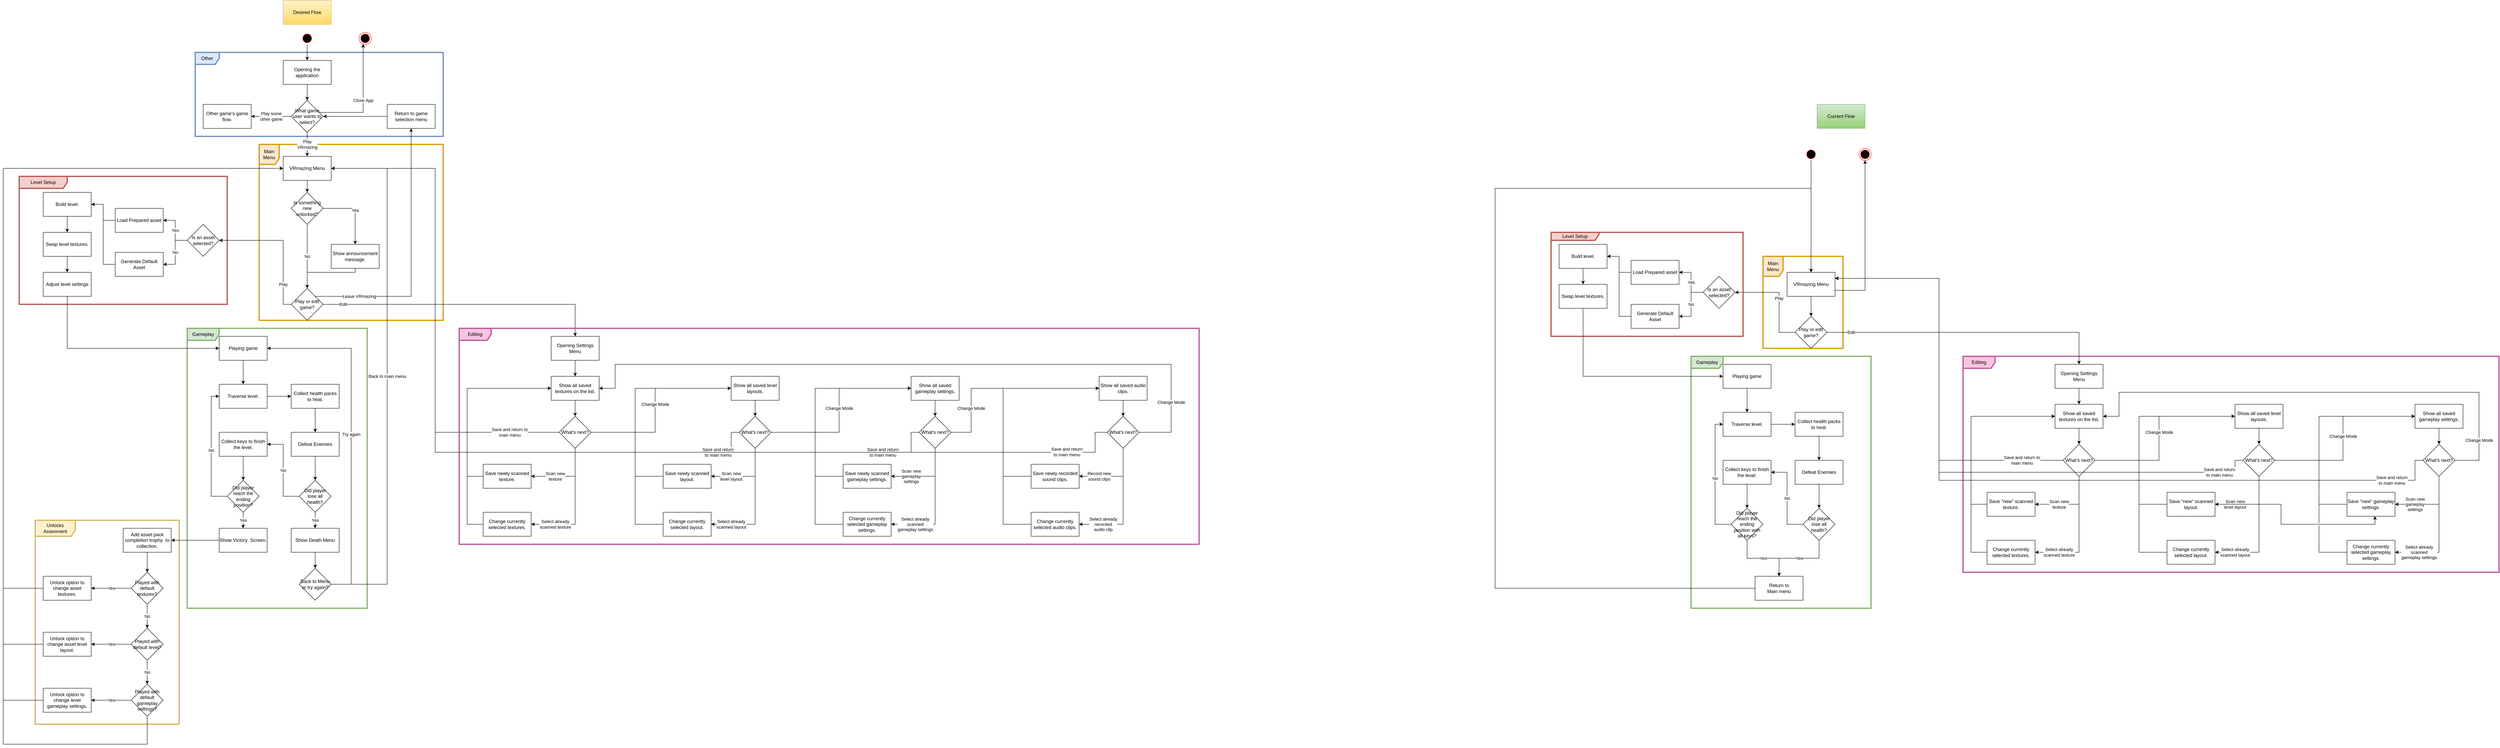 <mxfile version="20.3.2" type="github">
  <diagram id="E9-wej85IpPJejZK325P" name="Page-1">
    <mxGraphModel dx="5763" dy="3329" grid="1" gridSize="10" guides="1" tooltips="1" connect="1" arrows="1" fold="1" page="1" pageScale="1" pageWidth="850" pageHeight="1100" math="0" shadow="0">
      <root>
        <mxCell id="0" />
        <mxCell id="1" parent="0" />
        <mxCell id="lN7asvE-8VRLSh5YdZQm-266" value="Level Setup" style="shape=umlFrame;whiteSpace=wrap;html=1;fillColor=#f8cecc;strokeColor=#b85450;strokeWidth=3;width=120;height=30;" parent="1" vertex="1">
          <mxGeometry x="-1640" y="130" width="520" height="320" as="geometry" />
        </mxCell>
        <mxCell id="lN7asvE-8VRLSh5YdZQm-139" value="Main Menu" style="shape=umlFrame;whiteSpace=wrap;html=1;fillColor=#ffe6cc;strokeColor=#d79b00;strokeWidth=3;width=50;height=50;" parent="1" vertex="1">
          <mxGeometry x="-1040" y="50" width="460" height="440" as="geometry" />
        </mxCell>
        <mxCell id="lN7asvE-8VRLSh5YdZQm-96" value="Unlocks Assesment" style="shape=umlFrame;whiteSpace=wrap;html=1;fillColor=#fff2cc;strokeColor=#d6b656;strokeWidth=3;width=100;height=40;" parent="1" vertex="1">
          <mxGeometry x="-1600" y="990" width="360" height="510" as="geometry" />
        </mxCell>
        <mxCell id="lN7asvE-8VRLSh5YdZQm-95" value="Gameplay" style="shape=umlFrame;whiteSpace=wrap;html=1;fillColor=#d5e8d4;strokeColor=#82b366;strokeWidth=3;width=80;height=30;" parent="1" vertex="1">
          <mxGeometry x="-1220" y="510" width="450" height="700" as="geometry" />
        </mxCell>
        <mxCell id="lN7asvE-8VRLSh5YdZQm-97" value="Other" style="shape=umlFrame;whiteSpace=wrap;html=1;fillColor=#dae8fc;strokeColor=#6c8ebf;strokeWidth=3;" parent="1" vertex="1">
          <mxGeometry x="-1200" y="-180" width="620" height="210" as="geometry" />
        </mxCell>
        <mxCell id="lN7asvE-8VRLSh5YdZQm-1" value="" style="ellipse;html=1;shape=endState;fillColor=#000000;strokeColor=#ff0000;" parent="1" vertex="1">
          <mxGeometry x="-790" y="-230" width="30" height="30" as="geometry" />
        </mxCell>
        <mxCell id="lN7asvE-8VRLSh5YdZQm-45" style="edgeStyle=orthogonalEdgeStyle;rounded=0;orthogonalLoop=1;jettySize=auto;html=1;" parent="1" source="lN7asvE-8VRLSh5YdZQm-2" target="lN7asvE-8VRLSh5YdZQm-22" edge="1">
          <mxGeometry relative="1" as="geometry" />
        </mxCell>
        <mxCell id="lN7asvE-8VRLSh5YdZQm-2" value="" style="ellipse;html=1;shape=startState;fillColor=#000000;strokeColor=#ff0000;" parent="1" vertex="1">
          <mxGeometry x="-935" y="-230" width="30" height="30" as="geometry" />
        </mxCell>
        <mxCell id="lN7asvE-8VRLSh5YdZQm-7" value="Desired Flow" style="rounded=0;whiteSpace=wrap;html=1;fillColor=#fff2cc;gradientColor=#ffd966;strokeColor=#d6b656;" parent="1" vertex="1">
          <mxGeometry x="-980" y="-310" width="120" height="60" as="geometry" />
        </mxCell>
        <mxCell id="lN7asvE-8VRLSh5YdZQm-8" value="&lt;div&gt;Current Flow&lt;/div&gt;" style="rounded=0;whiteSpace=wrap;html=1;fillColor=#d5e8d4;gradientColor=#97d077;strokeColor=#82b366;" parent="1" vertex="1">
          <mxGeometry x="2855" y="-50" width="120" height="60" as="geometry" />
        </mxCell>
        <mxCell id="lN7asvE-8VRLSh5YdZQm-49" style="edgeStyle=orthogonalEdgeStyle;rounded=0;orthogonalLoop=1;jettySize=auto;html=1;" parent="1" source="lN7asvE-8VRLSh5YdZQm-9" target="lN7asvE-8VRLSh5YdZQm-43" edge="1">
          <mxGeometry relative="1" as="geometry" />
        </mxCell>
        <mxCell id="lN7asvE-8VRLSh5YdZQm-9" value="VRmazing Menu" style="rounded=0;whiteSpace=wrap;html=1;" parent="1" vertex="1">
          <mxGeometry x="-980" y="80" width="120" height="60" as="geometry" />
        </mxCell>
        <mxCell id="lN7asvE-8VRLSh5YdZQm-55" style="edgeStyle=orthogonalEdgeStyle;rounded=0;orthogonalLoop=1;jettySize=auto;html=1;" parent="1" source="lN7asvE-8VRLSh5YdZQm-10" target="lN7asvE-8VRLSh5YdZQm-32" edge="1">
          <mxGeometry relative="1" as="geometry" />
        </mxCell>
        <mxCell id="lN7asvE-8VRLSh5YdZQm-10" value="Playing game" style="rounded=0;whiteSpace=wrap;html=1;" parent="1" vertex="1">
          <mxGeometry x="-1140" y="530" width="120" height="60" as="geometry" />
        </mxCell>
        <mxCell id="lN7asvE-8VRLSh5YdZQm-54" value="Play" style="edgeStyle=orthogonalEdgeStyle;rounded=0;orthogonalLoop=1;jettySize=auto;html=1;" parent="1" source="lN7asvE-8VRLSh5YdZQm-14" target="lN7asvE-8VRLSh5YdZQm-255" edge="1">
          <mxGeometry x="-0.588" relative="1" as="geometry">
            <Array as="points">
              <mxPoint x="-980" y="450" />
              <mxPoint x="-980" y="290" />
            </Array>
            <mxPoint as="offset" />
          </mxGeometry>
        </mxCell>
        <mxCell id="lN7asvE-8VRLSh5YdZQm-101" value="Leave VRmazing" style="edgeStyle=orthogonalEdgeStyle;rounded=0;orthogonalLoop=1;jettySize=auto;html=1;" parent="1" source="lN7asvE-8VRLSh5YdZQm-14" target="lN7asvE-8VRLSh5YdZQm-21" edge="1">
          <mxGeometry x="-0.667" relative="1" as="geometry">
            <Array as="points">
              <mxPoint x="-660" y="430" />
            </Array>
            <mxPoint as="offset" />
          </mxGeometry>
        </mxCell>
        <mxCell id="lN7asvE-8VRLSh5YdZQm-102" value="Edit" style="edgeStyle=orthogonalEdgeStyle;rounded=0;orthogonalLoop=1;jettySize=auto;html=1;" parent="1" source="lN7asvE-8VRLSh5YdZQm-14" target="lN7asvE-8VRLSh5YdZQm-100" edge="1">
          <mxGeometry x="-0.859" relative="1" as="geometry">
            <mxPoint as="offset" />
          </mxGeometry>
        </mxCell>
        <mxCell id="lN7asvE-8VRLSh5YdZQm-14" value="Play or edit game?" style="rhombus;whiteSpace=wrap;html=1;" parent="1" vertex="1">
          <mxGeometry x="-960" y="410" width="80" height="80" as="geometry" />
        </mxCell>
        <mxCell id="lN7asvE-8VRLSh5YdZQm-82" style="edgeStyle=orthogonalEdgeStyle;rounded=0;orthogonalLoop=1;jettySize=auto;html=1;" parent="1" source="lN7asvE-8VRLSh5YdZQm-16" target="lN7asvE-8VRLSh5YdZQm-9" edge="1">
          <mxGeometry relative="1" as="geometry">
            <Array as="points">
              <mxPoint x="-1320" y="1550" />
              <mxPoint x="-1680" y="1550" />
              <mxPoint x="-1680" y="110" />
            </Array>
          </mxGeometry>
        </mxCell>
        <mxCell id="lN7asvE-8VRLSh5YdZQm-83" value="Yes" style="edgeStyle=orthogonalEdgeStyle;rounded=0;orthogonalLoop=1;jettySize=auto;html=1;" parent="1" source="lN7asvE-8VRLSh5YdZQm-16" target="lN7asvE-8VRLSh5YdZQm-31" edge="1">
          <mxGeometry relative="1" as="geometry" />
        </mxCell>
        <mxCell id="lN7asvE-8VRLSh5YdZQm-16" value="Played with default gameplay settings?" style="rhombus;whiteSpace=wrap;html=1;" parent="1" vertex="1">
          <mxGeometry x="-1360" y="1400" width="80" height="80" as="geometry" />
        </mxCell>
        <mxCell id="lN7asvE-8VRLSh5YdZQm-81" value="No" style="edgeStyle=orthogonalEdgeStyle;rounded=0;orthogonalLoop=1;jettySize=auto;html=1;" parent="1" source="lN7asvE-8VRLSh5YdZQm-17" target="lN7asvE-8VRLSh5YdZQm-16" edge="1">
          <mxGeometry relative="1" as="geometry" />
        </mxCell>
        <mxCell id="lN7asvE-8VRLSh5YdZQm-84" value="Yes" style="edgeStyle=orthogonalEdgeStyle;rounded=0;orthogonalLoop=1;jettySize=auto;html=1;" parent="1" source="lN7asvE-8VRLSh5YdZQm-17" target="lN7asvE-8VRLSh5YdZQm-30" edge="1">
          <mxGeometry relative="1" as="geometry" />
        </mxCell>
        <mxCell id="lN7asvE-8VRLSh5YdZQm-17" value="Played with default level?" style="rhombus;whiteSpace=wrap;html=1;" parent="1" vertex="1">
          <mxGeometry x="-1360" y="1260" width="80" height="80" as="geometry" />
        </mxCell>
        <mxCell id="lN7asvE-8VRLSh5YdZQm-80" value="No" style="edgeStyle=orthogonalEdgeStyle;rounded=0;orthogonalLoop=1;jettySize=auto;html=1;" parent="1" source="lN7asvE-8VRLSh5YdZQm-18" target="lN7asvE-8VRLSh5YdZQm-17" edge="1">
          <mxGeometry relative="1" as="geometry" />
        </mxCell>
        <mxCell id="lN7asvE-8VRLSh5YdZQm-85" value="Yes" style="edgeStyle=orthogonalEdgeStyle;rounded=0;orthogonalLoop=1;jettySize=auto;html=1;" parent="1" source="lN7asvE-8VRLSh5YdZQm-18" target="lN7asvE-8VRLSh5YdZQm-29" edge="1">
          <mxGeometry relative="1" as="geometry" />
        </mxCell>
        <mxCell id="lN7asvE-8VRLSh5YdZQm-18" value="Played with default textures?" style="rhombus;whiteSpace=wrap;html=1;" parent="1" vertex="1">
          <mxGeometry x="-1360" y="1120" width="80" height="80" as="geometry" />
        </mxCell>
        <mxCell id="lN7asvE-8VRLSh5YdZQm-141" style="edgeStyle=orthogonalEdgeStyle;rounded=0;orthogonalLoop=1;jettySize=auto;html=1;" parent="1" source="lN7asvE-8VRLSh5YdZQm-21" target="lN7asvE-8VRLSh5YdZQm-24" edge="1">
          <mxGeometry relative="1" as="geometry" />
        </mxCell>
        <mxCell id="lN7asvE-8VRLSh5YdZQm-21" value="Return to game selection menu" style="rounded=0;whiteSpace=wrap;html=1;" parent="1" vertex="1">
          <mxGeometry x="-720" y="-50" width="120" height="60" as="geometry" />
        </mxCell>
        <mxCell id="lN7asvE-8VRLSh5YdZQm-46" style="edgeStyle=orthogonalEdgeStyle;rounded=0;orthogonalLoop=1;jettySize=auto;html=1;" parent="1" source="lN7asvE-8VRLSh5YdZQm-22" target="lN7asvE-8VRLSh5YdZQm-24" edge="1">
          <mxGeometry relative="1" as="geometry" />
        </mxCell>
        <mxCell id="lN7asvE-8VRLSh5YdZQm-22" value="Opening the application" style="rounded=0;whiteSpace=wrap;html=1;" parent="1" vertex="1">
          <mxGeometry x="-980" y="-160" width="120" height="60" as="geometry" />
        </mxCell>
        <mxCell id="lN7asvE-8VRLSh5YdZQm-47" value="&lt;div&gt;Play some &lt;br&gt;&lt;/div&gt;&lt;div&gt;other game&lt;/div&gt;" style="edgeStyle=orthogonalEdgeStyle;rounded=0;orthogonalLoop=1;jettySize=auto;html=1;" parent="1" source="lN7asvE-8VRLSh5YdZQm-24" target="lN7asvE-8VRLSh5YdZQm-25" edge="1">
          <mxGeometry relative="1" as="geometry" />
        </mxCell>
        <mxCell id="lN7asvE-8VRLSh5YdZQm-48" value="&lt;div&gt;Play &lt;br&gt;&lt;/div&gt;&lt;div&gt;VRmazing&lt;/div&gt;" style="edgeStyle=orthogonalEdgeStyle;rounded=0;orthogonalLoop=1;jettySize=auto;html=1;" parent="1" source="lN7asvE-8VRLSh5YdZQm-24" target="lN7asvE-8VRLSh5YdZQm-9" edge="1">
          <mxGeometry relative="1" as="geometry" />
        </mxCell>
        <mxCell id="lN7asvE-8VRLSh5YdZQm-140" value="Close App" style="edgeStyle=orthogonalEdgeStyle;rounded=0;orthogonalLoop=1;jettySize=auto;html=1;" parent="1" source="lN7asvE-8VRLSh5YdZQm-24" target="lN7asvE-8VRLSh5YdZQm-1" edge="1">
          <mxGeometry relative="1" as="geometry">
            <mxPoint x="-750" y="-190" as="targetPoint" />
            <Array as="points">
              <mxPoint x="-780" y="-30" />
            </Array>
          </mxGeometry>
        </mxCell>
        <mxCell id="lN7asvE-8VRLSh5YdZQm-24" value="What game user wants to select?" style="rhombus;whiteSpace=wrap;html=1;" parent="1" vertex="1">
          <mxGeometry x="-960" y="-60" width="80" height="80" as="geometry" />
        </mxCell>
        <mxCell id="lN7asvE-8VRLSh5YdZQm-25" value="Other game&#39;s game flow." style="rounded=0;whiteSpace=wrap;html=1;" parent="1" vertex="1">
          <mxGeometry x="-1180" y="-50" width="120" height="60" as="geometry" />
        </mxCell>
        <mxCell id="lN7asvE-8VRLSh5YdZQm-79" style="edgeStyle=orthogonalEdgeStyle;rounded=0;orthogonalLoop=1;jettySize=auto;html=1;" parent="1" source="lN7asvE-8VRLSh5YdZQm-28" target="lN7asvE-8VRLSh5YdZQm-18" edge="1">
          <mxGeometry relative="1" as="geometry" />
        </mxCell>
        <mxCell id="lN7asvE-8VRLSh5YdZQm-28" value="Add asset pack completion trophy&amp;nbsp; to collection." style="rounded=0;whiteSpace=wrap;html=1;" parent="1" vertex="1">
          <mxGeometry x="-1380" y="1010" width="120" height="60" as="geometry" />
        </mxCell>
        <mxCell id="lN7asvE-8VRLSh5YdZQm-86" style="edgeStyle=orthogonalEdgeStyle;rounded=0;orthogonalLoop=1;jettySize=auto;html=1;entryX=0;entryY=0.5;entryDx=0;entryDy=0;" parent="1" source="lN7asvE-8VRLSh5YdZQm-29" target="lN7asvE-8VRLSh5YdZQm-9" edge="1">
          <mxGeometry relative="1" as="geometry">
            <Array as="points">
              <mxPoint x="-1680" y="1160" />
              <mxPoint x="-1680" y="110" />
            </Array>
          </mxGeometry>
        </mxCell>
        <mxCell id="lN7asvE-8VRLSh5YdZQm-29" value="Unlock option to change asset textures." style="rounded=0;whiteSpace=wrap;html=1;" parent="1" vertex="1">
          <mxGeometry x="-1580" y="1130" width="120" height="60" as="geometry" />
        </mxCell>
        <mxCell id="lN7asvE-8VRLSh5YdZQm-87" style="edgeStyle=orthogonalEdgeStyle;rounded=0;orthogonalLoop=1;jettySize=auto;html=1;entryX=0;entryY=0.5;entryDx=0;entryDy=0;" parent="1" source="lN7asvE-8VRLSh5YdZQm-30" target="lN7asvE-8VRLSh5YdZQm-9" edge="1">
          <mxGeometry relative="1" as="geometry">
            <Array as="points">
              <mxPoint x="-1680" y="1300" />
              <mxPoint x="-1680" y="110" />
            </Array>
          </mxGeometry>
        </mxCell>
        <mxCell id="lN7asvE-8VRLSh5YdZQm-30" value="Unlock option to change asset level layout." style="rounded=0;whiteSpace=wrap;html=1;" parent="1" vertex="1">
          <mxGeometry x="-1580" y="1270" width="120" height="60" as="geometry" />
        </mxCell>
        <mxCell id="lN7asvE-8VRLSh5YdZQm-88" style="edgeStyle=orthogonalEdgeStyle;rounded=0;orthogonalLoop=1;jettySize=auto;html=1;entryX=0;entryY=0.5;entryDx=0;entryDy=0;" parent="1" source="lN7asvE-8VRLSh5YdZQm-31" target="lN7asvE-8VRLSh5YdZQm-9" edge="1">
          <mxGeometry relative="1" as="geometry">
            <Array as="points">
              <mxPoint x="-1680" y="1440" />
              <mxPoint x="-1680" y="110" />
            </Array>
          </mxGeometry>
        </mxCell>
        <mxCell id="lN7asvE-8VRLSh5YdZQm-31" value="Unlock option to change level gameplay settings." style="rounded=0;whiteSpace=wrap;html=1;" parent="1" vertex="1">
          <mxGeometry x="-1580" y="1410" width="120" height="60" as="geometry" />
        </mxCell>
        <mxCell id="lN7asvE-8VRLSh5YdZQm-63" style="edgeStyle=orthogonalEdgeStyle;rounded=0;orthogonalLoop=1;jettySize=auto;html=1;" parent="1" source="lN7asvE-8VRLSh5YdZQm-32" target="lN7asvE-8VRLSh5YdZQm-34" edge="1">
          <mxGeometry relative="1" as="geometry" />
        </mxCell>
        <mxCell id="lN7asvE-8VRLSh5YdZQm-32" value="Traverse level." style="rounded=0;whiteSpace=wrap;html=1;" parent="1" vertex="1">
          <mxGeometry x="-1140" y="650" width="120" height="60" as="geometry" />
        </mxCell>
        <mxCell id="lN7asvE-8VRLSh5YdZQm-67" style="edgeStyle=orthogonalEdgeStyle;rounded=0;orthogonalLoop=1;jettySize=auto;html=1;" parent="1" source="lN7asvE-8VRLSh5YdZQm-33" target="lN7asvE-8VRLSh5YdZQm-36" edge="1">
          <mxGeometry relative="1" as="geometry" />
        </mxCell>
        <mxCell id="lN7asvE-8VRLSh5YdZQm-33" value="Defeat Enemies" style="rounded=0;whiteSpace=wrap;html=1;" parent="1" vertex="1">
          <mxGeometry x="-960" y="770" width="120" height="60" as="geometry" />
        </mxCell>
        <mxCell id="lN7asvE-8VRLSh5YdZQm-64" style="edgeStyle=orthogonalEdgeStyle;rounded=0;orthogonalLoop=1;jettySize=auto;html=1;" parent="1" source="lN7asvE-8VRLSh5YdZQm-34" target="lN7asvE-8VRLSh5YdZQm-33" edge="1">
          <mxGeometry relative="1" as="geometry" />
        </mxCell>
        <mxCell id="lN7asvE-8VRLSh5YdZQm-34" value="Collect health packs to heal." style="rounded=0;whiteSpace=wrap;html=1;" parent="1" vertex="1">
          <mxGeometry x="-960" y="650" width="120" height="60" as="geometry" />
        </mxCell>
        <mxCell id="lN7asvE-8VRLSh5YdZQm-69" style="edgeStyle=orthogonalEdgeStyle;rounded=0;orthogonalLoop=1;jettySize=auto;html=1;" parent="1" source="lN7asvE-8VRLSh5YdZQm-35" target="lN7asvE-8VRLSh5YdZQm-39" edge="1">
          <mxGeometry relative="1" as="geometry" />
        </mxCell>
        <mxCell id="lN7asvE-8VRLSh5YdZQm-35" value="Collect keys to finish the level." style="rounded=0;whiteSpace=wrap;html=1;" parent="1" vertex="1">
          <mxGeometry x="-1140" y="770" width="120" height="60" as="geometry" />
        </mxCell>
        <mxCell id="lN7asvE-8VRLSh5YdZQm-68" value="No" style="edgeStyle=orthogonalEdgeStyle;rounded=0;orthogonalLoop=1;jettySize=auto;html=1;entryX=1;entryY=0.5;entryDx=0;entryDy=0;" parent="1" source="lN7asvE-8VRLSh5YdZQm-36" target="lN7asvE-8VRLSh5YdZQm-35" edge="1">
          <mxGeometry relative="1" as="geometry" />
        </mxCell>
        <mxCell id="lN7asvE-8VRLSh5YdZQm-71" value="Yes" style="edgeStyle=orthogonalEdgeStyle;rounded=0;orthogonalLoop=1;jettySize=auto;html=1;" parent="1" source="lN7asvE-8VRLSh5YdZQm-36" target="lN7asvE-8VRLSh5YdZQm-37" edge="1">
          <mxGeometry relative="1" as="geometry" />
        </mxCell>
        <mxCell id="lN7asvE-8VRLSh5YdZQm-36" value="Did player lose all health?" style="rhombus;whiteSpace=wrap;html=1;" parent="1" vertex="1">
          <mxGeometry x="-940" y="890" width="80" height="80" as="geometry" />
        </mxCell>
        <mxCell id="lN7asvE-8VRLSh5YdZQm-73" style="edgeStyle=orthogonalEdgeStyle;rounded=0;orthogonalLoop=1;jettySize=auto;html=1;" parent="1" source="lN7asvE-8VRLSh5YdZQm-37" target="lN7asvE-8VRLSh5YdZQm-38" edge="1">
          <mxGeometry relative="1" as="geometry" />
        </mxCell>
        <mxCell id="lN7asvE-8VRLSh5YdZQm-37" value="Show Death Menu" style="rounded=0;whiteSpace=wrap;html=1;" parent="1" vertex="1">
          <mxGeometry x="-960" y="1010" width="120" height="60" as="geometry" />
        </mxCell>
        <mxCell id="lN7asvE-8VRLSh5YdZQm-76" value="Back to main menu" style="edgeStyle=orthogonalEdgeStyle;rounded=0;orthogonalLoop=1;jettySize=auto;html=1;" parent="1" source="lN7asvE-8VRLSh5YdZQm-38" target="lN7asvE-8VRLSh5YdZQm-9" edge="1">
          <mxGeometry relative="1" as="geometry">
            <Array as="points">
              <mxPoint x="-720" y="1150" />
              <mxPoint x="-720" y="110" />
            </Array>
          </mxGeometry>
        </mxCell>
        <mxCell id="lN7asvE-8VRLSh5YdZQm-77" value="Try again" style="edgeStyle=orthogonalEdgeStyle;rounded=0;orthogonalLoop=1;jettySize=auto;html=1;entryX=1;entryY=0.5;entryDx=0;entryDy=0;" parent="1" source="lN7asvE-8VRLSh5YdZQm-38" target="lN7asvE-8VRLSh5YdZQm-10" edge="1">
          <mxGeometry relative="1" as="geometry">
            <Array as="points">
              <mxPoint x="-810" y="1150" />
              <mxPoint x="-810" y="560" />
            </Array>
          </mxGeometry>
        </mxCell>
        <mxCell id="lN7asvE-8VRLSh5YdZQm-38" value="Back to Menu or try again?" style="rhombus;whiteSpace=wrap;html=1;" parent="1" vertex="1">
          <mxGeometry x="-940" y="1110" width="80" height="80" as="geometry" />
        </mxCell>
        <mxCell id="lN7asvE-8VRLSh5YdZQm-70" value="No" style="edgeStyle=orthogonalEdgeStyle;rounded=0;orthogonalLoop=1;jettySize=auto;html=1;entryX=0;entryY=0.5;entryDx=0;entryDy=0;" parent="1" source="lN7asvE-8VRLSh5YdZQm-39" target="lN7asvE-8VRLSh5YdZQm-32" edge="1">
          <mxGeometry relative="1" as="geometry">
            <Array as="points">
              <mxPoint x="-1160" y="930" />
              <mxPoint x="-1160" y="680" />
            </Array>
          </mxGeometry>
        </mxCell>
        <mxCell id="lN7asvE-8VRLSh5YdZQm-72" value="Yes" style="edgeStyle=orthogonalEdgeStyle;rounded=0;orthogonalLoop=1;jettySize=auto;html=1;" parent="1" source="lN7asvE-8VRLSh5YdZQm-39" target="lN7asvE-8VRLSh5YdZQm-40" edge="1">
          <mxGeometry relative="1" as="geometry" />
        </mxCell>
        <mxCell id="lN7asvE-8VRLSh5YdZQm-39" value="Did player reach the ending position?" style="rhombus;whiteSpace=wrap;html=1;" parent="1" vertex="1">
          <mxGeometry x="-1120" y="890" width="80" height="80" as="geometry" />
        </mxCell>
        <mxCell id="lN7asvE-8VRLSh5YdZQm-78" style="edgeStyle=orthogonalEdgeStyle;rounded=0;orthogonalLoop=1;jettySize=auto;html=1;" parent="1" source="lN7asvE-8VRLSh5YdZQm-40" target="lN7asvE-8VRLSh5YdZQm-28" edge="1">
          <mxGeometry relative="1" as="geometry" />
        </mxCell>
        <mxCell id="lN7asvE-8VRLSh5YdZQm-40" value="&lt;div&gt;Show Victory&amp;nbsp; Screen.&lt;/div&gt;" style="rounded=0;whiteSpace=wrap;html=1;" parent="1" vertex="1">
          <mxGeometry x="-1140" y="1010" width="120" height="60" as="geometry" />
        </mxCell>
        <mxCell id="lN7asvE-8VRLSh5YdZQm-50" value="No" style="edgeStyle=orthogonalEdgeStyle;rounded=0;orthogonalLoop=1;jettySize=auto;html=1;" parent="1" source="lN7asvE-8VRLSh5YdZQm-43" target="lN7asvE-8VRLSh5YdZQm-14" edge="1">
          <mxGeometry relative="1" as="geometry" />
        </mxCell>
        <mxCell id="lN7asvE-8VRLSh5YdZQm-51" value="Yes" style="edgeStyle=orthogonalEdgeStyle;rounded=0;orthogonalLoop=1;jettySize=auto;html=1;" parent="1" source="lN7asvE-8VRLSh5YdZQm-43" target="lN7asvE-8VRLSh5YdZQm-44" edge="1">
          <mxGeometry relative="1" as="geometry" />
        </mxCell>
        <mxCell id="lN7asvE-8VRLSh5YdZQm-43" value="Is something new unlocked?" style="rhombus;whiteSpace=wrap;html=1;" parent="1" vertex="1">
          <mxGeometry x="-960" y="170" width="80" height="80" as="geometry" />
        </mxCell>
        <mxCell id="lN7asvE-8VRLSh5YdZQm-53" style="edgeStyle=orthogonalEdgeStyle;rounded=0;orthogonalLoop=1;jettySize=auto;html=1;" parent="1" source="lN7asvE-8VRLSh5YdZQm-44" target="lN7asvE-8VRLSh5YdZQm-14" edge="1">
          <mxGeometry relative="1" as="geometry">
            <Array as="points">
              <mxPoint x="-800" y="370" />
              <mxPoint x="-920" y="370" />
            </Array>
          </mxGeometry>
        </mxCell>
        <mxCell id="lN7asvE-8VRLSh5YdZQm-44" value="&lt;div&gt;Show announcement message.&lt;/div&gt;" style="rounded=0;whiteSpace=wrap;html=1;" parent="1" vertex="1">
          <mxGeometry x="-860" y="300" width="120" height="60" as="geometry" />
        </mxCell>
        <mxCell id="lN7asvE-8VRLSh5YdZQm-109" style="edgeStyle=orthogonalEdgeStyle;rounded=0;orthogonalLoop=1;jettySize=auto;html=1;" parent="1" source="lN7asvE-8VRLSh5YdZQm-100" target="lN7asvE-8VRLSh5YdZQm-103" edge="1">
          <mxGeometry relative="1" as="geometry" />
        </mxCell>
        <mxCell id="lN7asvE-8VRLSh5YdZQm-100" value="Opening Settings Menu" style="rounded=0;whiteSpace=wrap;html=1;strokeWidth=1;" parent="1" vertex="1">
          <mxGeometry x="-310" y="530" width="120" height="60" as="geometry" />
        </mxCell>
        <mxCell id="lN7asvE-8VRLSh5YdZQm-110" style="edgeStyle=orthogonalEdgeStyle;rounded=0;orthogonalLoop=1;jettySize=auto;html=1;" parent="1" source="lN7asvE-8VRLSh5YdZQm-103" target="lN7asvE-8VRLSh5YdZQm-105" edge="1">
          <mxGeometry relative="1" as="geometry" />
        </mxCell>
        <mxCell id="lN7asvE-8VRLSh5YdZQm-103" value="Show all saved textures on the list." style="rounded=0;whiteSpace=wrap;html=1;strokeWidth=1;" parent="1" vertex="1">
          <mxGeometry x="-310" y="630" width="120" height="60" as="geometry" />
        </mxCell>
        <mxCell id="lN7asvE-8VRLSh5YdZQm-120" style="edgeStyle=orthogonalEdgeStyle;rounded=0;orthogonalLoop=1;jettySize=auto;html=1;" parent="1" source="lN7asvE-8VRLSh5YdZQm-104" target="lN7asvE-8VRLSh5YdZQm-117" edge="1">
          <mxGeometry relative="1" as="geometry" />
        </mxCell>
        <mxCell id="lN7asvE-8VRLSh5YdZQm-104" value="Show all saved level layouts." style="rounded=0;whiteSpace=wrap;html=1;strokeWidth=1;" parent="1" vertex="1">
          <mxGeometry x="140" y="630" width="120" height="60" as="geometry" />
        </mxCell>
        <mxCell id="lN7asvE-8VRLSh5YdZQm-111" value="&lt;div&gt;Save and return to &lt;br&gt;&lt;/div&gt;&lt;div&gt;main menu&lt;/div&gt;" style="edgeStyle=orthogonalEdgeStyle;rounded=0;orthogonalLoop=1;jettySize=auto;html=1;" parent="1" source="lN7asvE-8VRLSh5YdZQm-105" target="lN7asvE-8VRLSh5YdZQm-9" edge="1">
          <mxGeometry x="-0.798" relative="1" as="geometry">
            <Array as="points">
              <mxPoint x="-600" y="770" />
              <mxPoint x="-600" y="110" />
            </Array>
            <mxPoint as="offset" />
          </mxGeometry>
        </mxCell>
        <mxCell id="lN7asvE-8VRLSh5YdZQm-112" value="Change Mode" style="edgeStyle=orthogonalEdgeStyle;rounded=0;orthogonalLoop=1;jettySize=auto;html=1;" parent="1" source="lN7asvE-8VRLSh5YdZQm-105" target="lN7asvE-8VRLSh5YdZQm-104" edge="1">
          <mxGeometry relative="1" as="geometry">
            <Array as="points">
              <mxPoint x="-50" y="770" />
              <mxPoint x="-50" y="660" />
            </Array>
          </mxGeometry>
        </mxCell>
        <mxCell id="lN7asvE-8VRLSh5YdZQm-113" value="&lt;div&gt;Scan new&lt;/div&gt;&lt;div&gt;texture&lt;br&gt;&lt;/div&gt;" style="edgeStyle=orthogonalEdgeStyle;rounded=0;orthogonalLoop=1;jettySize=auto;html=1;entryX=1;entryY=0.5;entryDx=0;entryDy=0;" parent="1" source="lN7asvE-8VRLSh5YdZQm-105" target="lN7asvE-8VRLSh5YdZQm-106" edge="1">
          <mxGeometry x="0.333" relative="1" as="geometry">
            <Array as="points">
              <mxPoint x="-250" y="880" />
            </Array>
            <mxPoint as="offset" />
          </mxGeometry>
        </mxCell>
        <mxCell id="lN7asvE-8VRLSh5YdZQm-114" value="&lt;div&gt;Select already &lt;br&gt;&lt;/div&gt;&lt;div&gt;scanned texture&lt;/div&gt;" style="edgeStyle=orthogonalEdgeStyle;rounded=0;orthogonalLoop=1;jettySize=auto;html=1;" parent="1" source="lN7asvE-8VRLSh5YdZQm-105" target="lN7asvE-8VRLSh5YdZQm-107" edge="1">
          <mxGeometry x="0.6" relative="1" as="geometry">
            <Array as="points">
              <mxPoint x="-250" y="1000" />
            </Array>
            <mxPoint as="offset" />
          </mxGeometry>
        </mxCell>
        <mxCell id="lN7asvE-8VRLSh5YdZQm-105" value="What&#39;s next?" style="rhombus;whiteSpace=wrap;html=1;strokeWidth=1;" parent="1" vertex="1">
          <mxGeometry x="-290" y="730" width="80" height="80" as="geometry" />
        </mxCell>
        <mxCell id="lN7asvE-8VRLSh5YdZQm-115" style="edgeStyle=orthogonalEdgeStyle;rounded=0;orthogonalLoop=1;jettySize=auto;html=1;" parent="1" source="lN7asvE-8VRLSh5YdZQm-106" target="lN7asvE-8VRLSh5YdZQm-103" edge="1">
          <mxGeometry relative="1" as="geometry">
            <Array as="points">
              <mxPoint x="-520" y="880" />
              <mxPoint x="-520" y="660" />
            </Array>
          </mxGeometry>
        </mxCell>
        <mxCell id="lN7asvE-8VRLSh5YdZQm-106" value="&lt;div&gt;Save newly scanned texture.&lt;/div&gt;" style="rounded=0;whiteSpace=wrap;html=1;strokeWidth=1;" parent="1" vertex="1">
          <mxGeometry x="-480" y="850" width="120" height="60" as="geometry" />
        </mxCell>
        <mxCell id="lN7asvE-8VRLSh5YdZQm-116" style="edgeStyle=orthogonalEdgeStyle;rounded=0;orthogonalLoop=1;jettySize=auto;html=1;" parent="1" source="lN7asvE-8VRLSh5YdZQm-107" target="lN7asvE-8VRLSh5YdZQm-103" edge="1">
          <mxGeometry relative="1" as="geometry">
            <Array as="points">
              <mxPoint x="-520" y="1000" />
              <mxPoint x="-520" y="660" />
            </Array>
          </mxGeometry>
        </mxCell>
        <mxCell id="lN7asvE-8VRLSh5YdZQm-107" value="Change currently selected textures." style="rounded=0;whiteSpace=wrap;html=1;strokeWidth=1;" parent="1" vertex="1">
          <mxGeometry x="-480" y="970" width="120" height="60" as="geometry" />
        </mxCell>
        <mxCell id="lN7asvE-8VRLSh5YdZQm-121" value="&lt;div&gt;Scan new &lt;br&gt;&lt;/div&gt;&lt;div&gt;level layout&lt;/div&gt;" style="edgeStyle=orthogonalEdgeStyle;rounded=0;orthogonalLoop=1;jettySize=auto;html=1;entryX=1;entryY=0.5;entryDx=0;entryDy=0;" parent="1" source="lN7asvE-8VRLSh5YdZQm-117" target="lN7asvE-8VRLSh5YdZQm-118" edge="1">
          <mxGeometry x="0.444" relative="1" as="geometry">
            <Array as="points">
              <mxPoint x="200" y="880" />
            </Array>
            <mxPoint as="offset" />
          </mxGeometry>
        </mxCell>
        <mxCell id="lN7asvE-8VRLSh5YdZQm-122" value="&lt;div&gt;Select already&lt;/div&gt;&lt;div&gt;scanned layout&lt;/div&gt;" style="edgeStyle=orthogonalEdgeStyle;rounded=0;orthogonalLoop=1;jettySize=auto;html=1;entryX=1;entryY=0.5;entryDx=0;entryDy=0;" parent="1" source="lN7asvE-8VRLSh5YdZQm-117" target="lN7asvE-8VRLSh5YdZQm-119" edge="1">
          <mxGeometry x="0.667" relative="1" as="geometry">
            <Array as="points">
              <mxPoint x="200" y="1000" />
            </Array>
            <mxPoint as="offset" />
          </mxGeometry>
        </mxCell>
        <mxCell id="lN7asvE-8VRLSh5YdZQm-123" value="&lt;div&gt;Save and return&lt;/div&gt;&lt;div&gt;to main menu&lt;/div&gt;" style="edgeStyle=orthogonalEdgeStyle;rounded=0;orthogonalLoop=1;jettySize=auto;html=1;exitX=0;exitY=0.5;exitDx=0;exitDy=0;" parent="1" source="lN7asvE-8VRLSh5YdZQm-117" target="lN7asvE-8VRLSh5YdZQm-9" edge="1">
          <mxGeometry x="-0.884" relative="1" as="geometry">
            <Array as="points">
              <mxPoint x="140" y="770" />
              <mxPoint x="140" y="820" />
              <mxPoint x="-600" y="820" />
              <mxPoint x="-600" y="110" />
            </Array>
            <mxPoint as="offset" />
          </mxGeometry>
        </mxCell>
        <mxCell id="lN7asvE-8VRLSh5YdZQm-135" value="Change Mode" style="edgeStyle=orthogonalEdgeStyle;rounded=0;orthogonalLoop=1;jettySize=auto;html=1;" parent="1" source="lN7asvE-8VRLSh5YdZQm-117" target="lN7asvE-8VRLSh5YdZQm-134" edge="1">
          <mxGeometry relative="1" as="geometry">
            <Array as="points">
              <mxPoint x="410" y="770" />
              <mxPoint x="410" y="660" />
            </Array>
          </mxGeometry>
        </mxCell>
        <mxCell id="lN7asvE-8VRLSh5YdZQm-117" value="What&#39;s next?" style="rhombus;whiteSpace=wrap;html=1;strokeWidth=1;" parent="1" vertex="1">
          <mxGeometry x="160" y="730" width="80" height="80" as="geometry" />
        </mxCell>
        <mxCell id="lN7asvE-8VRLSh5YdZQm-124" style="edgeStyle=orthogonalEdgeStyle;rounded=0;orthogonalLoop=1;jettySize=auto;html=1;" parent="1" source="lN7asvE-8VRLSh5YdZQm-118" target="lN7asvE-8VRLSh5YdZQm-104" edge="1">
          <mxGeometry relative="1" as="geometry">
            <Array as="points">
              <mxPoint x="-100" y="880" />
              <mxPoint x="-100" y="660" />
            </Array>
          </mxGeometry>
        </mxCell>
        <mxCell id="lN7asvE-8VRLSh5YdZQm-118" value="&lt;div&gt;Save newly scanned layout.&lt;/div&gt;" style="rounded=0;whiteSpace=wrap;html=1;strokeWidth=1;" parent="1" vertex="1">
          <mxGeometry x="-30" y="850" width="120" height="60" as="geometry" />
        </mxCell>
        <mxCell id="lN7asvE-8VRLSh5YdZQm-125" style="edgeStyle=orthogonalEdgeStyle;rounded=0;orthogonalLoop=1;jettySize=auto;html=1;" parent="1" source="lN7asvE-8VRLSh5YdZQm-119" target="lN7asvE-8VRLSh5YdZQm-104" edge="1">
          <mxGeometry relative="1" as="geometry">
            <Array as="points">
              <mxPoint x="-100" y="1000" />
              <mxPoint x="-100" y="660" />
            </Array>
          </mxGeometry>
        </mxCell>
        <mxCell id="lN7asvE-8VRLSh5YdZQm-119" value="Change currently selected layout." style="rounded=0;whiteSpace=wrap;html=1;strokeWidth=1;" parent="1" vertex="1">
          <mxGeometry x="-30" y="970" width="120" height="60" as="geometry" />
        </mxCell>
        <mxCell id="lN7asvE-8VRLSh5YdZQm-126" style="edgeStyle=orthogonalEdgeStyle;rounded=0;orthogonalLoop=1;jettySize=auto;html=1;" parent="1" source="lN7asvE-8VRLSh5YdZQm-134" target="lN7asvE-8VRLSh5YdZQm-129" edge="1">
          <mxGeometry relative="1" as="geometry">
            <mxPoint x="650" y="690" as="sourcePoint" />
          </mxGeometry>
        </mxCell>
        <mxCell id="lN7asvE-8VRLSh5YdZQm-127" value="&lt;div&gt;Scan new &lt;br&gt;&lt;/div&gt;&lt;div&gt;gameplay &lt;br&gt;&lt;/div&gt;&lt;div&gt;settings&lt;br&gt;&lt;/div&gt;" style="edgeStyle=orthogonalEdgeStyle;rounded=0;orthogonalLoop=1;jettySize=auto;html=1;entryX=1;entryY=0.5;entryDx=0;entryDy=0;" parent="1" source="lN7asvE-8VRLSh5YdZQm-129" target="lN7asvE-8VRLSh5YdZQm-131" edge="1">
          <mxGeometry x="0.444" relative="1" as="geometry">
            <Array as="points">
              <mxPoint x="650" y="880" />
            </Array>
            <mxPoint as="offset" />
          </mxGeometry>
        </mxCell>
        <mxCell id="lN7asvE-8VRLSh5YdZQm-128" value="&lt;div&gt;Select already&lt;/div&gt;&lt;div&gt;scanned&lt;/div&gt;&lt;div&gt;gameplay settings&lt;br&gt;&lt;/div&gt;" style="edgeStyle=orthogonalEdgeStyle;rounded=0;orthogonalLoop=1;jettySize=auto;html=1;entryX=1;entryY=0.5;entryDx=0;entryDy=0;" parent="1" source="lN7asvE-8VRLSh5YdZQm-129" target="lN7asvE-8VRLSh5YdZQm-133" edge="1">
          <mxGeometry x="0.6" relative="1" as="geometry">
            <Array as="points">
              <mxPoint x="650" y="1000" />
            </Array>
            <mxPoint as="offset" />
          </mxGeometry>
        </mxCell>
        <mxCell id="lN7asvE-8VRLSh5YdZQm-136" value="&lt;div&gt;Save and return&lt;/div&gt;&lt;div&gt;to main menu&lt;br&gt;&lt;/div&gt;" style="edgeStyle=orthogonalEdgeStyle;rounded=0;orthogonalLoop=1;jettySize=auto;html=1;exitX=0;exitY=0.5;exitDx=0;exitDy=0;" parent="1" source="lN7asvE-8VRLSh5YdZQm-129" target="lN7asvE-8VRLSh5YdZQm-9" edge="1">
          <mxGeometry x="-0.873" relative="1" as="geometry">
            <Array as="points">
              <mxPoint x="590" y="770" />
              <mxPoint x="590" y="820" />
              <mxPoint x="-600" y="820" />
              <mxPoint x="-600" y="110" />
            </Array>
            <mxPoint as="offset" />
          </mxGeometry>
        </mxCell>
        <mxCell id="lN7asvE-8VRLSh5YdZQm-137" value="Change Mode" style="edgeStyle=orthogonalEdgeStyle;rounded=0;orthogonalLoop=1;jettySize=auto;html=1;" parent="1" source="5aovxPG-jWcIZIb87a5q-24" target="lN7asvE-8VRLSh5YdZQm-103" edge="1">
          <mxGeometry x="-0.821" relative="1" as="geometry">
            <Array as="points">
              <mxPoint x="1240" y="770" />
              <mxPoint x="1240" y="600" />
              <mxPoint x="-150" y="600" />
              <mxPoint x="-150" y="660" />
            </Array>
            <mxPoint as="offset" />
          </mxGeometry>
        </mxCell>
        <mxCell id="5aovxPG-jWcIZIb87a5q-33" value="Change Mode" style="edgeStyle=orthogonalEdgeStyle;rounded=0;jumpStyle=gap;orthogonalLoop=1;jettySize=auto;html=1;" edge="1" parent="1" source="lN7asvE-8VRLSh5YdZQm-129" target="5aovxPG-jWcIZIb87a5q-29">
          <mxGeometry x="-0.542" relative="1" as="geometry">
            <Array as="points">
              <mxPoint x="740" y="770" />
              <mxPoint x="740" y="660" />
            </Array>
            <mxPoint as="offset" />
          </mxGeometry>
        </mxCell>
        <mxCell id="lN7asvE-8VRLSh5YdZQm-129" value="What&#39;s next?" style="rhombus;whiteSpace=wrap;html=1;strokeWidth=1;" parent="1" vertex="1">
          <mxGeometry x="610" y="730" width="80" height="80" as="geometry" />
        </mxCell>
        <mxCell id="lN7asvE-8VRLSh5YdZQm-130" style="edgeStyle=orthogonalEdgeStyle;rounded=0;orthogonalLoop=1;jettySize=auto;html=1;" parent="1" source="lN7asvE-8VRLSh5YdZQm-131" edge="1">
          <mxGeometry relative="1" as="geometry">
            <mxPoint x="590" y="660" as="targetPoint" />
            <Array as="points">
              <mxPoint x="350" y="880" />
              <mxPoint x="350" y="660" />
            </Array>
          </mxGeometry>
        </mxCell>
        <mxCell id="lN7asvE-8VRLSh5YdZQm-131" value="&lt;div&gt;Save newly scanned gameplay settings.&lt;/div&gt;" style="rounded=0;whiteSpace=wrap;html=1;strokeWidth=1;" parent="1" vertex="1">
          <mxGeometry x="420" y="850" width="120" height="60" as="geometry" />
        </mxCell>
        <mxCell id="lN7asvE-8VRLSh5YdZQm-132" style="edgeStyle=orthogonalEdgeStyle;rounded=0;orthogonalLoop=1;jettySize=auto;html=1;" parent="1" source="lN7asvE-8VRLSh5YdZQm-133" target="lN7asvE-8VRLSh5YdZQm-134" edge="1">
          <mxGeometry relative="1" as="geometry">
            <mxPoint x="590" y="660" as="targetPoint" />
            <Array as="points">
              <mxPoint x="350" y="1000" />
              <mxPoint x="350" y="660" />
            </Array>
          </mxGeometry>
        </mxCell>
        <mxCell id="lN7asvE-8VRLSh5YdZQm-133" value="Change currently selected gameplay settings." style="rounded=0;whiteSpace=wrap;html=1;strokeWidth=1;" parent="1" vertex="1">
          <mxGeometry x="420" y="970" width="120" height="60" as="geometry" />
        </mxCell>
        <mxCell id="lN7asvE-8VRLSh5YdZQm-134" value="Show all saved gameplay settings." style="rounded=0;whiteSpace=wrap;html=1;strokeWidth=1;" parent="1" vertex="1">
          <mxGeometry x="590" y="630" width="120" height="60" as="geometry" />
        </mxCell>
        <mxCell id="lN7asvE-8VRLSh5YdZQm-142" value="Main Menu" style="shape=umlFrame;whiteSpace=wrap;html=1;fillColor=#ffe6cc;strokeColor=#d79b00;strokeWidth=3;width=50;height=50;" parent="1" vertex="1">
          <mxGeometry x="2720" y="330" width="200" height="230" as="geometry" />
        </mxCell>
        <mxCell id="lN7asvE-8VRLSh5YdZQm-143" value="Editing" style="shape=umlFrame;whiteSpace=wrap;html=1;fillColor=#F8C4E0;strokeColor=#B8559E;strokeWidth=3;width=80;height=30;" parent="1" vertex="1">
          <mxGeometry x="3220" y="580" width="1340" height="540" as="geometry" />
        </mxCell>
        <mxCell id="lN7asvE-8VRLSh5YdZQm-145" value="Gameplay" style="shape=umlFrame;whiteSpace=wrap;html=1;fillColor=#d5e8d4;strokeColor=#82b366;strokeWidth=3;width=80;height=30;" parent="1" vertex="1">
          <mxGeometry x="2540" y="580" width="450" height="630" as="geometry" />
        </mxCell>
        <mxCell id="lN7asvE-8VRLSh5YdZQm-147" value="" style="ellipse;html=1;shape=endState;fillColor=#000000;strokeColor=#ff0000;" parent="1" vertex="1">
          <mxGeometry x="2960" y="60" width="30" height="30" as="geometry" />
        </mxCell>
        <mxCell id="lN7asvE-8VRLSh5YdZQm-249" style="edgeStyle=orthogonalEdgeStyle;rounded=0;orthogonalLoop=1;jettySize=auto;html=1;" parent="1" source="lN7asvE-8VRLSh5YdZQm-149" target="lN7asvE-8VRLSh5YdZQm-151" edge="1">
          <mxGeometry relative="1" as="geometry" />
        </mxCell>
        <mxCell id="lN7asvE-8VRLSh5YdZQm-149" value="" style="ellipse;html=1;shape=startState;fillColor=#000000;strokeColor=#ff0000;" parent="1" vertex="1">
          <mxGeometry x="2825" y="60" width="30" height="30" as="geometry" />
        </mxCell>
        <mxCell id="lN7asvE-8VRLSh5YdZQm-150" style="edgeStyle=orthogonalEdgeStyle;rounded=0;orthogonalLoop=1;jettySize=auto;html=1;" parent="1" source="lN7asvE-8VRLSh5YdZQm-151" target="lN7asvE-8VRLSh5YdZQm-157" edge="1">
          <mxGeometry relative="1" as="geometry">
            <mxPoint x="2840" y="240" as="targetPoint" />
          </mxGeometry>
        </mxCell>
        <mxCell id="lN7asvE-8VRLSh5YdZQm-251" style="edgeStyle=orthogonalEdgeStyle;rounded=0;orthogonalLoop=1;jettySize=auto;html=1;exitX=1;exitY=0.75;exitDx=0;exitDy=0;" parent="1" source="lN7asvE-8VRLSh5YdZQm-151" target="lN7asvE-8VRLSh5YdZQm-147" edge="1">
          <mxGeometry relative="1" as="geometry" />
        </mxCell>
        <mxCell id="lN7asvE-8VRLSh5YdZQm-151" value="VRmazing Menu" style="rounded=0;whiteSpace=wrap;html=1;" parent="1" vertex="1">
          <mxGeometry x="2780" y="370" width="120" height="60" as="geometry" />
        </mxCell>
        <mxCell id="lN7asvE-8VRLSh5YdZQm-152" style="edgeStyle=orthogonalEdgeStyle;rounded=0;orthogonalLoop=1;jettySize=auto;html=1;" parent="1" source="lN7asvE-8VRLSh5YdZQm-153" target="lN7asvE-8VRLSh5YdZQm-185" edge="1">
          <mxGeometry relative="1" as="geometry" />
        </mxCell>
        <mxCell id="lN7asvE-8VRLSh5YdZQm-153" value="Playing game" style="rounded=0;whiteSpace=wrap;html=1;" parent="1" vertex="1">
          <mxGeometry x="2620" y="600" width="120" height="60" as="geometry" />
        </mxCell>
        <mxCell id="lN7asvE-8VRLSh5YdZQm-154" value="Play" style="edgeStyle=orthogonalEdgeStyle;rounded=0;orthogonalLoop=1;jettySize=auto;html=1;entryX=1;entryY=0.5;entryDx=0;entryDy=0;" parent="1" source="lN7asvE-8VRLSh5YdZQm-157" target="lN7asvE-8VRLSh5YdZQm-274" edge="1">
          <mxGeometry relative="1" as="geometry">
            <Array as="points">
              <mxPoint x="2760" y="520" />
              <mxPoint x="2760" y="420" />
            </Array>
          </mxGeometry>
        </mxCell>
        <mxCell id="lN7asvE-8VRLSh5YdZQm-156" value="Edit" style="edgeStyle=orthogonalEdgeStyle;rounded=0;orthogonalLoop=1;jettySize=auto;html=1;" parent="1" source="lN7asvE-8VRLSh5YdZQm-157" target="lN7asvE-8VRLSh5YdZQm-211" edge="1">
          <mxGeometry x="-0.831" relative="1" as="geometry">
            <mxPoint as="offset" />
          </mxGeometry>
        </mxCell>
        <mxCell id="lN7asvE-8VRLSh5YdZQm-157" value="Play or edit game?" style="rhombus;whiteSpace=wrap;html=1;" parent="1" vertex="1">
          <mxGeometry x="2800" y="480" width="80" height="80" as="geometry" />
        </mxCell>
        <mxCell id="lN7asvE-8VRLSh5YdZQm-184" style="edgeStyle=orthogonalEdgeStyle;rounded=0;orthogonalLoop=1;jettySize=auto;html=1;" parent="1" source="lN7asvE-8VRLSh5YdZQm-185" target="lN7asvE-8VRLSh5YdZQm-189" edge="1">
          <mxGeometry relative="1" as="geometry" />
        </mxCell>
        <mxCell id="lN7asvE-8VRLSh5YdZQm-185" value="Traverse level." style="rounded=0;whiteSpace=wrap;html=1;" parent="1" vertex="1">
          <mxGeometry x="2620" y="720" width="120" height="60" as="geometry" />
        </mxCell>
        <mxCell id="lN7asvE-8VRLSh5YdZQm-186" style="edgeStyle=orthogonalEdgeStyle;rounded=0;orthogonalLoop=1;jettySize=auto;html=1;" parent="1" source="lN7asvE-8VRLSh5YdZQm-187" target="lN7asvE-8VRLSh5YdZQm-194" edge="1">
          <mxGeometry relative="1" as="geometry" />
        </mxCell>
        <mxCell id="lN7asvE-8VRLSh5YdZQm-187" value="Defeat Enemies" style="rounded=0;whiteSpace=wrap;html=1;" parent="1" vertex="1">
          <mxGeometry x="2800" y="840" width="120" height="60" as="geometry" />
        </mxCell>
        <mxCell id="lN7asvE-8VRLSh5YdZQm-188" style="edgeStyle=orthogonalEdgeStyle;rounded=0;orthogonalLoop=1;jettySize=auto;html=1;" parent="1" source="lN7asvE-8VRLSh5YdZQm-189" target="lN7asvE-8VRLSh5YdZQm-187" edge="1">
          <mxGeometry relative="1" as="geometry" />
        </mxCell>
        <mxCell id="lN7asvE-8VRLSh5YdZQm-189" value="Collect health packs to heal." style="rounded=0;whiteSpace=wrap;html=1;" parent="1" vertex="1">
          <mxGeometry x="2800" y="720" width="120" height="60" as="geometry" />
        </mxCell>
        <mxCell id="lN7asvE-8VRLSh5YdZQm-190" style="edgeStyle=orthogonalEdgeStyle;rounded=0;orthogonalLoop=1;jettySize=auto;html=1;" parent="1" source="lN7asvE-8VRLSh5YdZQm-191" target="lN7asvE-8VRLSh5YdZQm-202" edge="1">
          <mxGeometry relative="1" as="geometry" />
        </mxCell>
        <mxCell id="lN7asvE-8VRLSh5YdZQm-191" value="Collect keys to finish the level." style="rounded=0;whiteSpace=wrap;html=1;" parent="1" vertex="1">
          <mxGeometry x="2620" y="840" width="120" height="60" as="geometry" />
        </mxCell>
        <mxCell id="lN7asvE-8VRLSh5YdZQm-192" value="No" style="edgeStyle=orthogonalEdgeStyle;rounded=0;orthogonalLoop=1;jettySize=auto;html=1;entryX=1;entryY=0.5;entryDx=0;entryDy=0;" parent="1" source="lN7asvE-8VRLSh5YdZQm-194" target="lN7asvE-8VRLSh5YdZQm-191" edge="1">
          <mxGeometry relative="1" as="geometry" />
        </mxCell>
        <mxCell id="lN7asvE-8VRLSh5YdZQm-193" value="Yes" style="edgeStyle=orthogonalEdgeStyle;rounded=0;orthogonalLoop=1;jettySize=auto;html=1;" parent="1" source="lN7asvE-8VRLSh5YdZQm-194" target="lN7asvE-8VRLSh5YdZQm-247" edge="1">
          <mxGeometry relative="1" as="geometry">
            <mxPoint x="2860" y="1080.0" as="targetPoint" />
          </mxGeometry>
        </mxCell>
        <mxCell id="lN7asvE-8VRLSh5YdZQm-194" value="Did player lose all health?" style="rhombus;whiteSpace=wrap;html=1;" parent="1" vertex="1">
          <mxGeometry x="2820" y="960" width="80" height="80" as="geometry" />
        </mxCell>
        <mxCell id="lN7asvE-8VRLSh5YdZQm-200" value="No" style="edgeStyle=orthogonalEdgeStyle;rounded=0;orthogonalLoop=1;jettySize=auto;html=1;entryX=0;entryY=0.5;entryDx=0;entryDy=0;" parent="1" source="lN7asvE-8VRLSh5YdZQm-202" target="lN7asvE-8VRLSh5YdZQm-185" edge="1">
          <mxGeometry relative="1" as="geometry">
            <Array as="points">
              <mxPoint x="2600" y="1000" />
              <mxPoint x="2600" y="750" />
            </Array>
          </mxGeometry>
        </mxCell>
        <mxCell id="lN7asvE-8VRLSh5YdZQm-201" value="Yes" style="edgeStyle=orthogonalEdgeStyle;rounded=0;orthogonalLoop=1;jettySize=auto;html=1;" parent="1" source="lN7asvE-8VRLSh5YdZQm-202" target="lN7asvE-8VRLSh5YdZQm-247" edge="1">
          <mxGeometry relative="1" as="geometry">
            <mxPoint x="2680" y="1080.0" as="targetPoint" />
          </mxGeometry>
        </mxCell>
        <mxCell id="lN7asvE-8VRLSh5YdZQm-202" value="Did player reach the ending position with all keys?" style="rhombus;whiteSpace=wrap;html=1;" parent="1" vertex="1">
          <mxGeometry x="2640" y="960" width="80" height="80" as="geometry" />
        </mxCell>
        <mxCell id="lN7asvE-8VRLSh5YdZQm-210" style="edgeStyle=orthogonalEdgeStyle;rounded=0;orthogonalLoop=1;jettySize=auto;html=1;" parent="1" source="lN7asvE-8VRLSh5YdZQm-211" target="lN7asvE-8VRLSh5YdZQm-213" edge="1">
          <mxGeometry relative="1" as="geometry" />
        </mxCell>
        <mxCell id="lN7asvE-8VRLSh5YdZQm-211" value="Opening Settings Menu" style="rounded=0;whiteSpace=wrap;html=1;strokeWidth=1;" parent="1" vertex="1">
          <mxGeometry x="3450" y="600" width="120" height="60" as="geometry" />
        </mxCell>
        <mxCell id="lN7asvE-8VRLSh5YdZQm-212" style="edgeStyle=orthogonalEdgeStyle;rounded=0;orthogonalLoop=1;jettySize=auto;html=1;" parent="1" source="lN7asvE-8VRLSh5YdZQm-213" target="lN7asvE-8VRLSh5YdZQm-220" edge="1">
          <mxGeometry relative="1" as="geometry" />
        </mxCell>
        <mxCell id="lN7asvE-8VRLSh5YdZQm-213" value="Show all saved textures on the list." style="rounded=0;whiteSpace=wrap;html=1;strokeWidth=1;" parent="1" vertex="1">
          <mxGeometry x="3450" y="700" width="120" height="60" as="geometry" />
        </mxCell>
        <mxCell id="lN7asvE-8VRLSh5YdZQm-214" style="edgeStyle=orthogonalEdgeStyle;rounded=0;orthogonalLoop=1;jettySize=auto;html=1;" parent="1" source="lN7asvE-8VRLSh5YdZQm-215" target="lN7asvE-8VRLSh5YdZQm-229" edge="1">
          <mxGeometry relative="1" as="geometry" />
        </mxCell>
        <mxCell id="lN7asvE-8VRLSh5YdZQm-215" value="Show all saved level layouts." style="rounded=0;whiteSpace=wrap;html=1;strokeWidth=1;" parent="1" vertex="1">
          <mxGeometry x="3900" y="700" width="120" height="60" as="geometry" />
        </mxCell>
        <mxCell id="lN7asvE-8VRLSh5YdZQm-216" value="&lt;div&gt;Save and return to &lt;br&gt;&lt;/div&gt;&lt;div&gt;main menu&lt;/div&gt;" style="edgeStyle=orthogonalEdgeStyle;rounded=0;orthogonalLoop=1;jettySize=auto;html=1;entryX=1;entryY=0.25;entryDx=0;entryDy=0;" parent="1" source="lN7asvE-8VRLSh5YdZQm-220" target="lN7asvE-8VRLSh5YdZQm-151" edge="1">
          <mxGeometry x="-0.798" relative="1" as="geometry">
            <Array as="points">
              <mxPoint x="3160" y="840" />
              <mxPoint x="3160" y="385" />
            </Array>
            <mxPoint as="offset" />
          </mxGeometry>
        </mxCell>
        <mxCell id="lN7asvE-8VRLSh5YdZQm-217" value="Change Mode" style="edgeStyle=orthogonalEdgeStyle;rounded=0;orthogonalLoop=1;jettySize=auto;html=1;" parent="1" source="lN7asvE-8VRLSh5YdZQm-220" target="lN7asvE-8VRLSh5YdZQm-215" edge="1">
          <mxGeometry relative="1" as="geometry">
            <Array as="points">
              <mxPoint x="3710" y="840" />
              <mxPoint x="3710" y="730" />
            </Array>
          </mxGeometry>
        </mxCell>
        <mxCell id="lN7asvE-8VRLSh5YdZQm-218" value="&lt;div&gt;Scan new&lt;/div&gt;&lt;div&gt;texture&lt;br&gt;&lt;/div&gt;" style="edgeStyle=orthogonalEdgeStyle;rounded=0;orthogonalLoop=1;jettySize=auto;html=1;entryX=1;entryY=0.5;entryDx=0;entryDy=0;" parent="1" source="lN7asvE-8VRLSh5YdZQm-220" target="lN7asvE-8VRLSh5YdZQm-222" edge="1">
          <mxGeometry x="0.333" relative="1" as="geometry">
            <Array as="points">
              <mxPoint x="3510" y="950" />
            </Array>
            <mxPoint as="offset" />
          </mxGeometry>
        </mxCell>
        <mxCell id="lN7asvE-8VRLSh5YdZQm-219" value="&lt;div&gt;Select already &lt;br&gt;&lt;/div&gt;&lt;div&gt;scanned texture&lt;/div&gt;" style="edgeStyle=orthogonalEdgeStyle;rounded=0;orthogonalLoop=1;jettySize=auto;html=1;" parent="1" source="lN7asvE-8VRLSh5YdZQm-220" target="lN7asvE-8VRLSh5YdZQm-224" edge="1">
          <mxGeometry x="0.6" relative="1" as="geometry">
            <Array as="points">
              <mxPoint x="3510" y="1070" />
            </Array>
            <mxPoint as="offset" />
          </mxGeometry>
        </mxCell>
        <mxCell id="lN7asvE-8VRLSh5YdZQm-220" value="What&#39;s next?" style="rhombus;whiteSpace=wrap;html=1;strokeWidth=1;" parent="1" vertex="1">
          <mxGeometry x="3470" y="800" width="80" height="80" as="geometry" />
        </mxCell>
        <mxCell id="lN7asvE-8VRLSh5YdZQm-221" style="edgeStyle=orthogonalEdgeStyle;rounded=0;orthogonalLoop=1;jettySize=auto;html=1;" parent="1" source="lN7asvE-8VRLSh5YdZQm-222" target="lN7asvE-8VRLSh5YdZQm-213" edge="1">
          <mxGeometry relative="1" as="geometry">
            <Array as="points">
              <mxPoint x="3240" y="950" />
              <mxPoint x="3240" y="730" />
            </Array>
          </mxGeometry>
        </mxCell>
        <mxCell id="lN7asvE-8VRLSh5YdZQm-222" value="&lt;div&gt;Save &quot;new&quot; scanned texture.&lt;/div&gt;" style="rounded=0;whiteSpace=wrap;html=1;strokeWidth=1;" parent="1" vertex="1">
          <mxGeometry x="3280" y="920" width="120" height="60" as="geometry" />
        </mxCell>
        <mxCell id="lN7asvE-8VRLSh5YdZQm-223" style="edgeStyle=orthogonalEdgeStyle;rounded=0;orthogonalLoop=1;jettySize=auto;html=1;" parent="1" source="lN7asvE-8VRLSh5YdZQm-224" target="lN7asvE-8VRLSh5YdZQm-213" edge="1">
          <mxGeometry relative="1" as="geometry">
            <Array as="points">
              <mxPoint x="3240" y="1070" />
              <mxPoint x="3240" y="730" />
            </Array>
          </mxGeometry>
        </mxCell>
        <mxCell id="lN7asvE-8VRLSh5YdZQm-224" value="Change currently selected textures." style="rounded=0;whiteSpace=wrap;html=1;strokeWidth=1;" parent="1" vertex="1">
          <mxGeometry x="3280" y="1040" width="120" height="60" as="geometry" />
        </mxCell>
        <mxCell id="lN7asvE-8VRLSh5YdZQm-225" value="&lt;div&gt;Scan new &lt;br&gt;&lt;/div&gt;&lt;div&gt;level layout&lt;/div&gt;" style="edgeStyle=orthogonalEdgeStyle;rounded=0;orthogonalLoop=1;jettySize=auto;html=1;entryX=1;entryY=0.5;entryDx=0;entryDy=0;" parent="1" source="lN7asvE-8VRLSh5YdZQm-229" target="lN7asvE-8VRLSh5YdZQm-231" edge="1">
          <mxGeometry x="0.444" relative="1" as="geometry">
            <Array as="points">
              <mxPoint x="3960" y="950" />
            </Array>
            <mxPoint as="offset" />
          </mxGeometry>
        </mxCell>
        <mxCell id="lN7asvE-8VRLSh5YdZQm-226" value="&lt;div&gt;Select already&lt;/div&gt;&lt;div&gt;scanned layout&lt;/div&gt;" style="edgeStyle=orthogonalEdgeStyle;rounded=0;orthogonalLoop=1;jettySize=auto;html=1;entryX=1;entryY=0.5;entryDx=0;entryDy=0;" parent="1" source="lN7asvE-8VRLSh5YdZQm-229" target="lN7asvE-8VRLSh5YdZQm-233" edge="1">
          <mxGeometry x="0.667" relative="1" as="geometry">
            <Array as="points">
              <mxPoint x="3960" y="1070" />
            </Array>
            <mxPoint as="offset" />
          </mxGeometry>
        </mxCell>
        <mxCell id="lN7asvE-8VRLSh5YdZQm-227" value="&lt;div&gt;Save and return&lt;/div&gt;&lt;div&gt;to main menu&lt;/div&gt;" style="edgeStyle=orthogonalEdgeStyle;rounded=0;orthogonalLoop=1;jettySize=auto;html=1;exitX=0;exitY=0.5;exitDx=0;exitDy=0;entryX=1;entryY=0.25;entryDx=0;entryDy=0;" parent="1" source="lN7asvE-8VRLSh5YdZQm-229" target="lN7asvE-8VRLSh5YdZQm-151" edge="1">
          <mxGeometry x="-0.884" relative="1" as="geometry">
            <Array as="points">
              <mxPoint x="3900" y="840" />
              <mxPoint x="3900" y="870" />
              <mxPoint x="3160" y="870" />
              <mxPoint x="3160" y="385" />
            </Array>
            <mxPoint as="offset" />
          </mxGeometry>
        </mxCell>
        <mxCell id="lN7asvE-8VRLSh5YdZQm-228" value="Change Mode" style="edgeStyle=orthogonalEdgeStyle;rounded=0;orthogonalLoop=1;jettySize=auto;html=1;jumpStyle=none;" parent="1" source="lN7asvE-8VRLSh5YdZQm-229" target="lN7asvE-8VRLSh5YdZQm-244" edge="1">
          <mxGeometry relative="1" as="geometry">
            <Array as="points">
              <mxPoint x="4170" y="840" />
              <mxPoint x="4170" y="730" />
            </Array>
          </mxGeometry>
        </mxCell>
        <mxCell id="lN7asvE-8VRLSh5YdZQm-229" value="What&#39;s next?" style="rhombus;whiteSpace=wrap;html=1;strokeWidth=1;" parent="1" vertex="1">
          <mxGeometry x="3920" y="800" width="80" height="80" as="geometry" />
        </mxCell>
        <mxCell id="lN7asvE-8VRLSh5YdZQm-230" style="edgeStyle=orthogonalEdgeStyle;rounded=0;orthogonalLoop=1;jettySize=auto;html=1;" parent="1" source="lN7asvE-8VRLSh5YdZQm-231" target="lN7asvE-8VRLSh5YdZQm-215" edge="1">
          <mxGeometry relative="1" as="geometry">
            <Array as="points">
              <mxPoint x="3660" y="950" />
              <mxPoint x="3660" y="730" />
            </Array>
          </mxGeometry>
        </mxCell>
        <mxCell id="lN7asvE-8VRLSh5YdZQm-252" style="edgeStyle=orthogonalEdgeStyle;rounded=0;orthogonalLoop=1;jettySize=auto;html=1;entryX=0.583;entryY=0.994;entryDx=0;entryDy=0;entryPerimeter=0;" parent="1" source="lN7asvE-8VRLSh5YdZQm-231" target="lN7asvE-8VRLSh5YdZQm-241" edge="1">
          <mxGeometry relative="1" as="geometry" />
        </mxCell>
        <mxCell id="lN7asvE-8VRLSh5YdZQm-231" value="&lt;div&gt;Save &quot;new&quot; scanned layout.&lt;/div&gt;" style="rounded=0;whiteSpace=wrap;html=1;strokeWidth=1;" parent="1" vertex="1">
          <mxGeometry x="3730" y="920" width="120" height="60" as="geometry" />
        </mxCell>
        <mxCell id="lN7asvE-8VRLSh5YdZQm-232" style="edgeStyle=orthogonalEdgeStyle;rounded=0;orthogonalLoop=1;jettySize=auto;html=1;" parent="1" source="lN7asvE-8VRLSh5YdZQm-233" target="lN7asvE-8VRLSh5YdZQm-215" edge="1">
          <mxGeometry relative="1" as="geometry">
            <Array as="points">
              <mxPoint x="3660" y="1070" />
              <mxPoint x="3660" y="730" />
            </Array>
          </mxGeometry>
        </mxCell>
        <mxCell id="lN7asvE-8VRLSh5YdZQm-233" value="Change currently selected layout." style="rounded=0;whiteSpace=wrap;html=1;strokeWidth=1;" parent="1" vertex="1">
          <mxGeometry x="3730" y="1040" width="120" height="60" as="geometry" />
        </mxCell>
        <mxCell id="lN7asvE-8VRLSh5YdZQm-234" style="edgeStyle=orthogonalEdgeStyle;rounded=0;orthogonalLoop=1;jettySize=auto;html=1;" parent="1" source="lN7asvE-8VRLSh5YdZQm-244" target="lN7asvE-8VRLSh5YdZQm-239" edge="1">
          <mxGeometry relative="1" as="geometry">
            <mxPoint x="4410" y="760" as="sourcePoint" />
          </mxGeometry>
        </mxCell>
        <mxCell id="lN7asvE-8VRLSh5YdZQm-235" value="&lt;div&gt;Scan new &lt;br&gt;&lt;/div&gt;&lt;div&gt;gameplay &lt;br&gt;&lt;/div&gt;&lt;div&gt;settings&lt;br&gt;&lt;/div&gt;" style="edgeStyle=orthogonalEdgeStyle;rounded=0;orthogonalLoop=1;jettySize=auto;html=1;entryX=1;entryY=0.5;entryDx=0;entryDy=0;" parent="1" source="lN7asvE-8VRLSh5YdZQm-239" target="lN7asvE-8VRLSh5YdZQm-241" edge="1">
          <mxGeometry x="0.444" relative="1" as="geometry">
            <Array as="points">
              <mxPoint x="4410" y="950" />
            </Array>
            <mxPoint as="offset" />
          </mxGeometry>
        </mxCell>
        <mxCell id="lN7asvE-8VRLSh5YdZQm-236" value="&lt;div&gt;Select already&lt;/div&gt;&lt;div&gt;scanned&lt;/div&gt;&lt;div&gt;gameplay settings&lt;br&gt;&lt;/div&gt;" style="edgeStyle=orthogonalEdgeStyle;rounded=0;orthogonalLoop=1;jettySize=auto;html=1;entryX=1;entryY=0.5;entryDx=0;entryDy=0;" parent="1" source="lN7asvE-8VRLSh5YdZQm-239" target="lN7asvE-8VRLSh5YdZQm-243" edge="1">
          <mxGeometry x="0.6" relative="1" as="geometry">
            <Array as="points">
              <mxPoint x="4410" y="1070" />
            </Array>
            <mxPoint as="offset" />
          </mxGeometry>
        </mxCell>
        <mxCell id="lN7asvE-8VRLSh5YdZQm-237" value="&lt;div&gt;Save and return&lt;/div&gt;&lt;div&gt;to main menu&lt;br&gt;&lt;/div&gt;" style="edgeStyle=orthogonalEdgeStyle;rounded=0;orthogonalLoop=1;jettySize=auto;html=1;exitX=0;exitY=0.5;exitDx=0;exitDy=0;entryX=1;entryY=0.25;entryDx=0;entryDy=0;" parent="1" source="lN7asvE-8VRLSh5YdZQm-239" target="lN7asvE-8VRLSh5YdZQm-151" edge="1">
          <mxGeometry x="-0.873" relative="1" as="geometry">
            <Array as="points">
              <mxPoint x="4350" y="840" />
              <mxPoint x="4350" y="890" />
              <mxPoint x="3160" y="890" />
              <mxPoint x="3160" y="385" />
            </Array>
            <mxPoint as="offset" />
          </mxGeometry>
        </mxCell>
        <mxCell id="lN7asvE-8VRLSh5YdZQm-238" value="Change Mode" style="edgeStyle=orthogonalEdgeStyle;rounded=0;orthogonalLoop=1;jettySize=auto;html=1;jumpStyle=none;" parent="1" source="lN7asvE-8VRLSh5YdZQm-239" target="lN7asvE-8VRLSh5YdZQm-213" edge="1">
          <mxGeometry x="-0.821" relative="1" as="geometry">
            <Array as="points">
              <mxPoint x="4510" y="840" />
              <mxPoint x="4510" y="670" />
              <mxPoint x="3610" y="670" />
              <mxPoint x="3610" y="730" />
            </Array>
            <mxPoint as="offset" />
          </mxGeometry>
        </mxCell>
        <mxCell id="lN7asvE-8VRLSh5YdZQm-239" value="What&#39;s next?" style="rhombus;whiteSpace=wrap;html=1;strokeWidth=1;" parent="1" vertex="1">
          <mxGeometry x="4370" y="800" width="80" height="80" as="geometry" />
        </mxCell>
        <mxCell id="lN7asvE-8VRLSh5YdZQm-240" style="edgeStyle=orthogonalEdgeStyle;rounded=0;orthogonalLoop=1;jettySize=auto;html=1;" parent="1" source="lN7asvE-8VRLSh5YdZQm-241" edge="1">
          <mxGeometry relative="1" as="geometry">
            <mxPoint x="4350" y="730" as="targetPoint" />
            <Array as="points">
              <mxPoint x="4110" y="950" />
              <mxPoint x="4110" y="730" />
            </Array>
          </mxGeometry>
        </mxCell>
        <mxCell id="lN7asvE-8VRLSh5YdZQm-241" value="&lt;div&gt;Save &quot;new&quot; gameplay settings.&lt;/div&gt;" style="rounded=0;whiteSpace=wrap;html=1;strokeWidth=1;" parent="1" vertex="1">
          <mxGeometry x="4180" y="920" width="120" height="60" as="geometry" />
        </mxCell>
        <mxCell id="lN7asvE-8VRLSh5YdZQm-242" style="edgeStyle=orthogonalEdgeStyle;rounded=0;orthogonalLoop=1;jettySize=auto;html=1;jumpStyle=gap;" parent="1" source="lN7asvE-8VRLSh5YdZQm-243" target="lN7asvE-8VRLSh5YdZQm-244" edge="1">
          <mxGeometry relative="1" as="geometry">
            <mxPoint x="4350" y="730" as="targetPoint" />
            <Array as="points">
              <mxPoint x="4110" y="1070" />
              <mxPoint x="4110" y="730" />
            </Array>
          </mxGeometry>
        </mxCell>
        <mxCell id="lN7asvE-8VRLSh5YdZQm-243" value="Change currently selected gameplay settings." style="rounded=0;whiteSpace=wrap;html=1;strokeWidth=1;" parent="1" vertex="1">
          <mxGeometry x="4180" y="1040" width="120" height="60" as="geometry" />
        </mxCell>
        <mxCell id="lN7asvE-8VRLSh5YdZQm-244" value="Show all saved gameplay settings." style="rounded=0;whiteSpace=wrap;html=1;strokeWidth=1;" parent="1" vertex="1">
          <mxGeometry x="4350" y="700" width="120" height="60" as="geometry" />
        </mxCell>
        <mxCell id="lN7asvE-8VRLSh5YdZQm-248" style="edgeStyle=orthogonalEdgeStyle;rounded=0;orthogonalLoop=1;jettySize=auto;html=1;" parent="1" source="lN7asvE-8VRLSh5YdZQm-247" target="lN7asvE-8VRLSh5YdZQm-151" edge="1">
          <mxGeometry relative="1" as="geometry">
            <Array as="points">
              <mxPoint x="2050" y="1160" />
              <mxPoint x="2050" y="160" />
              <mxPoint x="2840" y="160" />
            </Array>
          </mxGeometry>
        </mxCell>
        <mxCell id="lN7asvE-8VRLSh5YdZQm-247" value="&lt;div&gt;Return to &lt;br&gt;&lt;/div&gt;&lt;div&gt;Main menu&lt;/div&gt;" style="rounded=0;whiteSpace=wrap;html=1;" parent="1" vertex="1">
          <mxGeometry x="2700" y="1130" width="120" height="60" as="geometry" />
        </mxCell>
        <mxCell id="lN7asvE-8VRLSh5YdZQm-261" style="edgeStyle=orthogonalEdgeStyle;rounded=0;orthogonalLoop=1;jettySize=auto;html=1;" parent="1" source="lN7asvE-8VRLSh5YdZQm-253" target="lN7asvE-8VRLSh5YdZQm-258" edge="1">
          <mxGeometry relative="1" as="geometry" />
        </mxCell>
        <mxCell id="lN7asvE-8VRLSh5YdZQm-253" value="Load Prepared asset" style="rounded=0;whiteSpace=wrap;html=1;" parent="1" vertex="1">
          <mxGeometry x="-1400" y="210" width="120" height="60" as="geometry" />
        </mxCell>
        <mxCell id="lN7asvE-8VRLSh5YdZQm-262" style="edgeStyle=orthogonalEdgeStyle;rounded=0;orthogonalLoop=1;jettySize=auto;html=1;" parent="1" source="lN7asvE-8VRLSh5YdZQm-254" target="lN7asvE-8VRLSh5YdZQm-258" edge="1">
          <mxGeometry relative="1" as="geometry">
            <Array as="points">
              <mxPoint x="-1430" y="350" />
              <mxPoint x="-1430" y="200" />
            </Array>
          </mxGeometry>
        </mxCell>
        <mxCell id="lN7asvE-8VRLSh5YdZQm-254" value="Generate Default Asset" style="rounded=0;whiteSpace=wrap;html=1;" parent="1" vertex="1">
          <mxGeometry x="-1400" y="320" width="120" height="60" as="geometry" />
        </mxCell>
        <mxCell id="lN7asvE-8VRLSh5YdZQm-256" value="Yes" style="edgeStyle=orthogonalEdgeStyle;rounded=0;orthogonalLoop=1;jettySize=auto;html=1;" parent="1" source="lN7asvE-8VRLSh5YdZQm-255" target="lN7asvE-8VRLSh5YdZQm-253" edge="1">
          <mxGeometry relative="1" as="geometry" />
        </mxCell>
        <mxCell id="lN7asvE-8VRLSh5YdZQm-257" value="No" style="edgeStyle=orthogonalEdgeStyle;rounded=0;orthogonalLoop=1;jettySize=auto;html=1;" parent="1" source="lN7asvE-8VRLSh5YdZQm-255" target="lN7asvE-8VRLSh5YdZQm-254" edge="1">
          <mxGeometry relative="1" as="geometry" />
        </mxCell>
        <mxCell id="lN7asvE-8VRLSh5YdZQm-255" value="Is an asset selected?" style="rhombus;whiteSpace=wrap;html=1;" parent="1" vertex="1">
          <mxGeometry x="-1220" y="250" width="80" height="80" as="geometry" />
        </mxCell>
        <mxCell id="lN7asvE-8VRLSh5YdZQm-263" style="edgeStyle=orthogonalEdgeStyle;rounded=0;orthogonalLoop=1;jettySize=auto;html=1;" parent="1" source="lN7asvE-8VRLSh5YdZQm-258" target="lN7asvE-8VRLSh5YdZQm-259" edge="1">
          <mxGeometry relative="1" as="geometry" />
        </mxCell>
        <mxCell id="lN7asvE-8VRLSh5YdZQm-258" value="&lt;div&gt;Build level.&lt;/div&gt;" style="rounded=0;whiteSpace=wrap;html=1;" parent="1" vertex="1">
          <mxGeometry x="-1580" y="170" width="120" height="60" as="geometry" />
        </mxCell>
        <mxCell id="lN7asvE-8VRLSh5YdZQm-264" style="edgeStyle=orthogonalEdgeStyle;rounded=0;orthogonalLoop=1;jettySize=auto;html=1;" parent="1" source="lN7asvE-8VRLSh5YdZQm-259" target="lN7asvE-8VRLSh5YdZQm-260" edge="1">
          <mxGeometry relative="1" as="geometry" />
        </mxCell>
        <mxCell id="lN7asvE-8VRLSh5YdZQm-259" value="&lt;div&gt;Swap level textures.&lt;/div&gt;" style="rounded=0;whiteSpace=wrap;html=1;" parent="1" vertex="1">
          <mxGeometry x="-1580" y="270" width="120" height="60" as="geometry" />
        </mxCell>
        <mxCell id="lN7asvE-8VRLSh5YdZQm-265" style="edgeStyle=orthogonalEdgeStyle;rounded=0;orthogonalLoop=1;jettySize=auto;html=1;" parent="1" source="lN7asvE-8VRLSh5YdZQm-260" target="lN7asvE-8VRLSh5YdZQm-10" edge="1">
          <mxGeometry relative="1" as="geometry">
            <Array as="points">
              <mxPoint x="-1520" y="560" />
            </Array>
          </mxGeometry>
        </mxCell>
        <mxCell id="lN7asvE-8VRLSh5YdZQm-260" value="Adjust level settings" style="rounded=0;whiteSpace=wrap;html=1;" parent="1" vertex="1">
          <mxGeometry x="-1580" y="370" width="120" height="60" as="geometry" />
        </mxCell>
        <mxCell id="lN7asvE-8VRLSh5YdZQm-267" value="Level Setup" style="shape=umlFrame;whiteSpace=wrap;html=1;fillColor=#f8cecc;strokeColor=#b85450;strokeWidth=3;width=120;height=20;" parent="1" vertex="1">
          <mxGeometry x="2190" y="270" width="480" height="260" as="geometry" />
        </mxCell>
        <mxCell id="lN7asvE-8VRLSh5YdZQm-268" style="edgeStyle=orthogonalEdgeStyle;rounded=0;orthogonalLoop=1;jettySize=auto;html=1;" parent="1" source="lN7asvE-8VRLSh5YdZQm-269" target="lN7asvE-8VRLSh5YdZQm-276" edge="1">
          <mxGeometry relative="1" as="geometry" />
        </mxCell>
        <mxCell id="lN7asvE-8VRLSh5YdZQm-269" value="Load Prepared asset" style="rounded=0;whiteSpace=wrap;html=1;" parent="1" vertex="1">
          <mxGeometry x="2390" y="340" width="120" height="60" as="geometry" />
        </mxCell>
        <mxCell id="lN7asvE-8VRLSh5YdZQm-270" style="edgeStyle=orthogonalEdgeStyle;rounded=0;orthogonalLoop=1;jettySize=auto;html=1;" parent="1" source="lN7asvE-8VRLSh5YdZQm-271" target="lN7asvE-8VRLSh5YdZQm-276" edge="1">
          <mxGeometry relative="1" as="geometry">
            <Array as="points">
              <mxPoint x="2360" y="480" />
              <mxPoint x="2360" y="330" />
            </Array>
          </mxGeometry>
        </mxCell>
        <mxCell id="lN7asvE-8VRLSh5YdZQm-271" value="Generate Default Asset" style="rounded=0;whiteSpace=wrap;html=1;" parent="1" vertex="1">
          <mxGeometry x="2390" y="450" width="120" height="60" as="geometry" />
        </mxCell>
        <mxCell id="lN7asvE-8VRLSh5YdZQm-272" value="Yes" style="edgeStyle=orthogonalEdgeStyle;rounded=0;orthogonalLoop=1;jettySize=auto;html=1;" parent="1" source="lN7asvE-8VRLSh5YdZQm-274" target="lN7asvE-8VRLSh5YdZQm-269" edge="1">
          <mxGeometry relative="1" as="geometry" />
        </mxCell>
        <mxCell id="lN7asvE-8VRLSh5YdZQm-273" value="No" style="edgeStyle=orthogonalEdgeStyle;rounded=0;orthogonalLoop=1;jettySize=auto;html=1;" parent="1" source="lN7asvE-8VRLSh5YdZQm-274" target="lN7asvE-8VRLSh5YdZQm-271" edge="1">
          <mxGeometry relative="1" as="geometry" />
        </mxCell>
        <mxCell id="lN7asvE-8VRLSh5YdZQm-274" value="Is an asset selected?" style="rhombus;whiteSpace=wrap;html=1;" parent="1" vertex="1">
          <mxGeometry x="2570" y="380" width="80" height="80" as="geometry" />
        </mxCell>
        <mxCell id="lN7asvE-8VRLSh5YdZQm-275" style="edgeStyle=orthogonalEdgeStyle;rounded=0;orthogonalLoop=1;jettySize=auto;html=1;" parent="1" source="lN7asvE-8VRLSh5YdZQm-276" target="lN7asvE-8VRLSh5YdZQm-278" edge="1">
          <mxGeometry relative="1" as="geometry" />
        </mxCell>
        <mxCell id="lN7asvE-8VRLSh5YdZQm-276" value="&lt;div&gt;Build level.&lt;/div&gt;" style="rounded=0;whiteSpace=wrap;html=1;" parent="1" vertex="1">
          <mxGeometry x="2210" y="300" width="120" height="60" as="geometry" />
        </mxCell>
        <mxCell id="lN7asvE-8VRLSh5YdZQm-277" style="edgeStyle=orthogonalEdgeStyle;rounded=0;orthogonalLoop=1;jettySize=auto;html=1;" parent="1" source="lN7asvE-8VRLSh5YdZQm-278" target="lN7asvE-8VRLSh5YdZQm-153" edge="1">
          <mxGeometry relative="1" as="geometry">
            <mxPoint x="2270" y="460.0" as="targetPoint" />
            <Array as="points">
              <mxPoint x="2270" y="630" />
            </Array>
          </mxGeometry>
        </mxCell>
        <mxCell id="lN7asvE-8VRLSh5YdZQm-278" value="&lt;div&gt;Swap level textures.&lt;/div&gt;" style="rounded=0;whiteSpace=wrap;html=1;" parent="1" vertex="1">
          <mxGeometry x="2210" y="400" width="120" height="60" as="geometry" />
        </mxCell>
        <mxCell id="5aovxPG-jWcIZIb87a5q-21" style="edgeStyle=orthogonalEdgeStyle;rounded=0;orthogonalLoop=1;jettySize=auto;html=1;" edge="1" parent="1" source="5aovxPG-jWcIZIb87a5q-29" target="5aovxPG-jWcIZIb87a5q-24">
          <mxGeometry relative="1" as="geometry">
            <mxPoint x="1120" y="690" as="sourcePoint" />
          </mxGeometry>
        </mxCell>
        <mxCell id="5aovxPG-jWcIZIb87a5q-22" value="&lt;div&gt;Record new &lt;br&gt;&lt;/div&gt;&lt;div&gt;sound clips&lt;br&gt;&lt;/div&gt;" style="edgeStyle=orthogonalEdgeStyle;rounded=0;orthogonalLoop=1;jettySize=auto;html=1;entryX=1;entryY=0.5;entryDx=0;entryDy=0;" edge="1" parent="1" source="5aovxPG-jWcIZIb87a5q-24" target="5aovxPG-jWcIZIb87a5q-26">
          <mxGeometry x="0.444" relative="1" as="geometry">
            <Array as="points">
              <mxPoint x="1120" y="880" />
            </Array>
            <mxPoint as="offset" />
          </mxGeometry>
        </mxCell>
        <mxCell id="5aovxPG-jWcIZIb87a5q-23" value="&lt;div&gt;Select already&lt;/div&gt;&lt;div&gt;recorded &lt;br&gt;&lt;/div&gt;&lt;div&gt;audio clip&lt;br&gt;&lt;/div&gt;" style="edgeStyle=orthogonalEdgeStyle;rounded=0;orthogonalLoop=1;jettySize=auto;html=1;entryX=1;entryY=0.5;entryDx=0;entryDy=0;" edge="1" parent="1" source="5aovxPG-jWcIZIb87a5q-24" target="5aovxPG-jWcIZIb87a5q-28">
          <mxGeometry x="0.6" relative="1" as="geometry">
            <Array as="points">
              <mxPoint x="1120" y="1000" />
            </Array>
            <mxPoint as="offset" />
          </mxGeometry>
        </mxCell>
        <mxCell id="5aovxPG-jWcIZIb87a5q-24" value="What&#39;s next?" style="rhombus;whiteSpace=wrap;html=1;strokeWidth=1;" vertex="1" parent="1">
          <mxGeometry x="1080" y="730" width="80" height="80" as="geometry" />
        </mxCell>
        <mxCell id="5aovxPG-jWcIZIb87a5q-25" style="edgeStyle=orthogonalEdgeStyle;rounded=0;orthogonalLoop=1;jettySize=auto;html=1;" edge="1" parent="1" source="5aovxPG-jWcIZIb87a5q-26">
          <mxGeometry relative="1" as="geometry">
            <mxPoint x="1060" y="660" as="targetPoint" />
            <Array as="points">
              <mxPoint x="820" y="880" />
              <mxPoint x="820" y="660" />
            </Array>
          </mxGeometry>
        </mxCell>
        <mxCell id="5aovxPG-jWcIZIb87a5q-26" value="&lt;div&gt;Save newly recorded sound clips.&lt;/div&gt;" style="rounded=0;whiteSpace=wrap;html=1;strokeWidth=1;" vertex="1" parent="1">
          <mxGeometry x="890" y="850" width="120" height="60" as="geometry" />
        </mxCell>
        <mxCell id="5aovxPG-jWcIZIb87a5q-27" style="edgeStyle=orthogonalEdgeStyle;rounded=0;orthogonalLoop=1;jettySize=auto;html=1;" edge="1" parent="1" source="5aovxPG-jWcIZIb87a5q-28" target="5aovxPG-jWcIZIb87a5q-29">
          <mxGeometry relative="1" as="geometry">
            <mxPoint x="1060" y="660" as="targetPoint" />
            <Array as="points">
              <mxPoint x="820" y="1000" />
              <mxPoint x="820" y="660" />
            </Array>
          </mxGeometry>
        </mxCell>
        <mxCell id="5aovxPG-jWcIZIb87a5q-28" value="Change currently selected audio clips." style="rounded=0;whiteSpace=wrap;html=1;strokeWidth=1;" vertex="1" parent="1">
          <mxGeometry x="890" y="970" width="120" height="60" as="geometry" />
        </mxCell>
        <mxCell id="5aovxPG-jWcIZIb87a5q-29" value="Show all saved audio clips." style="rounded=0;whiteSpace=wrap;html=1;strokeWidth=1;" vertex="1" parent="1">
          <mxGeometry x="1060" y="630" width="120" height="60" as="geometry" />
        </mxCell>
        <mxCell id="lN7asvE-8VRLSh5YdZQm-138" value="Editing" style="shape=umlFrame;whiteSpace=wrap;html=1;fillColor=#F8C4E0;strokeColor=#B8559E;strokeWidth=3;width=80;height=30;" parent="1" vertex="1">
          <mxGeometry x="-540" y="510" width="1850" height="540" as="geometry" />
        </mxCell>
        <mxCell id="5aovxPG-jWcIZIb87a5q-34" value="" style="edgeStyle=orthogonalEdgeStyle;rounded=0;jumpStyle=gap;orthogonalLoop=1;jettySize=auto;html=1;endArrow=none;" edge="1" parent="1" source="5aovxPG-jWcIZIb87a5q-24" target="lN7asvE-8VRLSh5YdZQm-9">
          <mxGeometry relative="1" as="geometry">
            <mxPoint x="1080" y="770" as="sourcePoint" />
            <mxPoint x="-860" y="110" as="targetPoint" />
            <Array as="points">
              <mxPoint x="1050" y="770" />
              <mxPoint x="1050" y="820" />
              <mxPoint x="-600" y="820" />
              <mxPoint x="-600" y="110" />
            </Array>
          </mxGeometry>
        </mxCell>
        <mxCell id="5aovxPG-jWcIZIb87a5q-35" value="&lt;div&gt;Save and return&lt;/div&gt;&lt;div&gt;to main menu&lt;br&gt;&lt;/div&gt;" style="edgeLabel;html=1;align=center;verticalAlign=middle;resizable=0;points=[];" vertex="1" connectable="0" parent="5aovxPG-jWcIZIb87a5q-34">
          <mxGeometry x="-0.912" y="-1" relative="1" as="geometry">
            <mxPoint x="-32" as="offset" />
          </mxGeometry>
        </mxCell>
      </root>
    </mxGraphModel>
  </diagram>
</mxfile>
